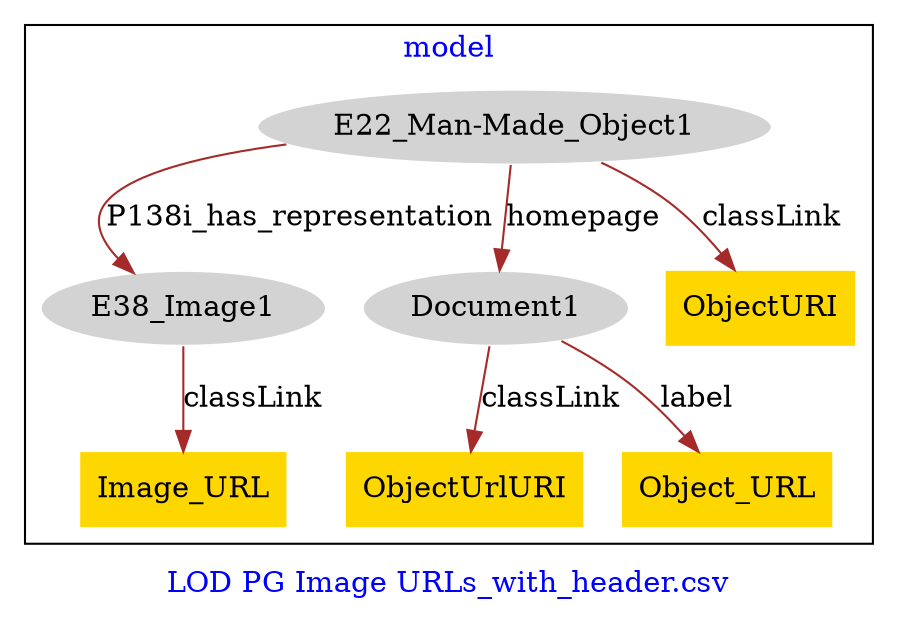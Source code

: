 digraph n0 {
fontcolor="blue"
remincross="true"
label="LOD PG Image URLs_with_header.csv"
subgraph cluster {
label="model"
n2[style="filled",color="white",fillcolor="lightgray",label="E22_Man-Made_Object1"];
n3[style="filled",color="white",fillcolor="lightgray",label="E38_Image1"];
n4[style="filled",color="white",fillcolor="lightgray",label="Document1"];
n5[shape="plaintext",style="filled",fillcolor="gold",label="ObjectUrlURI"];
n6[shape="plaintext",style="filled",fillcolor="gold",label="ObjectURI"];
n7[shape="plaintext",style="filled",fillcolor="gold",label="Object_URL"];
n8[shape="plaintext",style="filled",fillcolor="gold",label="Image_URL"];
}
n2 -> n3[color="brown",fontcolor="black",label="P138i_has_representation"]
n2 -> n4[color="brown",fontcolor="black",label="homepage"]
n4 -> n5[color="brown",fontcolor="black",label="classLink"]
n2 -> n6[color="brown",fontcolor="black",label="classLink"]
n4 -> n7[color="brown",fontcolor="black",label="label"]
n3 -> n8[color="brown",fontcolor="black",label="classLink"]
}
